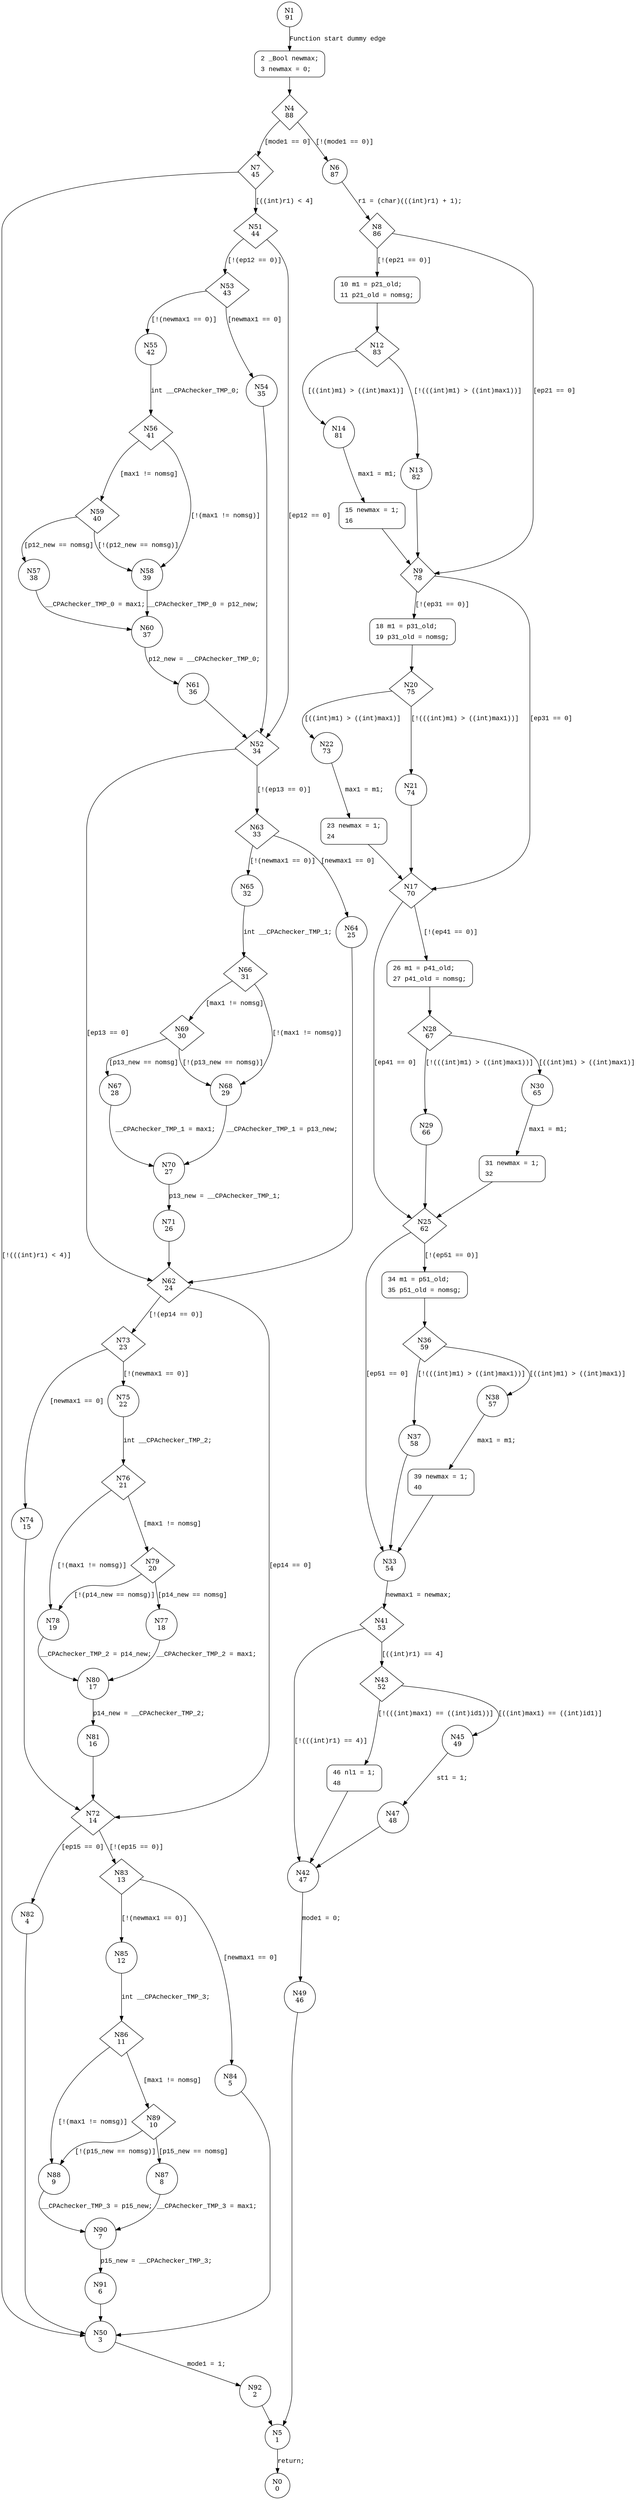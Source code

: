 digraph node1 {
1 [shape="circle" label="N1\n91"]
2 [shape="circle" label="N2\n90"]
4 [shape="diamond" label="N4\n88"]
7 [shape="diamond" label="N7\n45"]
6 [shape="circle" label="N6\n87"]
8 [shape="diamond" label="N8\n86"]
9 [shape="diamond" label="N9\n78"]
10 [shape="circle" label="N10\n85"]
12 [shape="diamond" label="N12\n83"]
14 [shape="circle" label="N14\n81"]
13 [shape="circle" label="N13\n82"]
17 [shape="diamond" label="N17\n70"]
18 [shape="circle" label="N18\n77"]
20 [shape="diamond" label="N20\n75"]
22 [shape="circle" label="N22\n73"]
21 [shape="circle" label="N21\n74"]
25 [shape="diamond" label="N25\n62"]
26 [shape="circle" label="N26\n69"]
28 [shape="diamond" label="N28\n67"]
30 [shape="circle" label="N30\n65"]
29 [shape="circle" label="N29\n66"]
33 [shape="circle" label="N33\n54"]
34 [shape="circle" label="N34\n61"]
36 [shape="diamond" label="N36\n59"]
38 [shape="circle" label="N38\n57"]
37 [shape="circle" label="N37\n58"]
41 [shape="diamond" label="N41\n53"]
43 [shape="diamond" label="N43\n52"]
42 [shape="circle" label="N42\n47"]
49 [shape="circle" label="N49\n46"]
5 [shape="circle" label="N5\n1"]
0 [shape="circle" label="N0\n0"]
45 [shape="circle" label="N45\n49"]
46 [shape="circle" label="N46\n51"]
47 [shape="circle" label="N47\n48"]
39 [shape="circle" label="N39\n56"]
31 [shape="circle" label="N31\n64"]
23 [shape="circle" label="N23\n72"]
15 [shape="circle" label="N15\n80"]
51 [shape="diamond" label="N51\n44"]
50 [shape="circle" label="N50\n3"]
92 [shape="circle" label="N92\n2"]
52 [shape="diamond" label="N52\n34"]
53 [shape="diamond" label="N53\n43"]
54 [shape="circle" label="N54\n35"]
55 [shape="circle" label="N55\n42"]
56 [shape="diamond" label="N56\n41"]
59 [shape="diamond" label="N59\n40"]
58 [shape="circle" label="N58\n39"]
60 [shape="circle" label="N60\n37"]
61 [shape="circle" label="N61\n36"]
62 [shape="diamond" label="N62\n24"]
63 [shape="diamond" label="N63\n33"]
64 [shape="circle" label="N64\n25"]
65 [shape="circle" label="N65\n32"]
66 [shape="diamond" label="N66\n31"]
69 [shape="diamond" label="N69\n30"]
68 [shape="circle" label="N68\n29"]
70 [shape="circle" label="N70\n27"]
71 [shape="circle" label="N71\n26"]
72 [shape="diamond" label="N72\n14"]
73 [shape="diamond" label="N73\n23"]
74 [shape="circle" label="N74\n15"]
75 [shape="circle" label="N75\n22"]
76 [shape="diamond" label="N76\n21"]
79 [shape="diamond" label="N79\n20"]
78 [shape="circle" label="N78\n19"]
80 [shape="circle" label="N80\n17"]
81 [shape="circle" label="N81\n16"]
82 [shape="circle" label="N82\n4"]
83 [shape="diamond" label="N83\n13"]
84 [shape="circle" label="N84\n5"]
85 [shape="circle" label="N85\n12"]
86 [shape="diamond" label="N86\n11"]
89 [shape="diamond" label="N89\n10"]
88 [shape="circle" label="N88\n9"]
90 [shape="circle" label="N90\n7"]
91 [shape="circle" label="N91\n6"]
87 [shape="circle" label="N87\n8"]
77 [shape="circle" label="N77\n18"]
67 [shape="circle" label="N67\n28"]
57 [shape="circle" label="N57\n38"]
2 [style="filled,bold" penwidth="1" fillcolor="white" fontname="Courier New" shape="Mrecord" label=<<table border="0" cellborder="0" cellpadding="3" bgcolor="white"><tr><td align="right">2</td><td align="left">_Bool newmax;</td></tr><tr><td align="right">3</td><td align="left">newmax = 0;</td></tr></table>>]
2 -> 4[label=""]
10 [style="filled,bold" penwidth="1" fillcolor="white" fontname="Courier New" shape="Mrecord" label=<<table border="0" cellborder="0" cellpadding="3" bgcolor="white"><tr><td align="right">10</td><td align="left">m1 = p21_old;</td></tr><tr><td align="right">11</td><td align="left">p21_old = nomsg;</td></tr></table>>]
10 -> 12[label=""]
18 [style="filled,bold" penwidth="1" fillcolor="white" fontname="Courier New" shape="Mrecord" label=<<table border="0" cellborder="0" cellpadding="3" bgcolor="white"><tr><td align="right">18</td><td align="left">m1 = p31_old;</td></tr><tr><td align="right">19</td><td align="left">p31_old = nomsg;</td></tr></table>>]
18 -> 20[label=""]
26 [style="filled,bold" penwidth="1" fillcolor="white" fontname="Courier New" shape="Mrecord" label=<<table border="0" cellborder="0" cellpadding="3" bgcolor="white"><tr><td align="right">26</td><td align="left">m1 = p41_old;</td></tr><tr><td align="right">27</td><td align="left">p41_old = nomsg;</td></tr></table>>]
26 -> 28[label=""]
34 [style="filled,bold" penwidth="1" fillcolor="white" fontname="Courier New" shape="Mrecord" label=<<table border="0" cellborder="0" cellpadding="3" bgcolor="white"><tr><td align="right">34</td><td align="left">m1 = p51_old;</td></tr><tr><td align="right">35</td><td align="left">p51_old = nomsg;</td></tr></table>>]
34 -> 36[label=""]
46 [style="filled,bold" penwidth="1" fillcolor="white" fontname="Courier New" shape="Mrecord" label=<<table border="0" cellborder="0" cellpadding="3" bgcolor="white"><tr><td align="right">46</td><td align="left">nl1 = 1;</td></tr><tr><td align="right">48</td><td align="left"></td></tr></table>>]
46 -> 42[label=""]
39 [style="filled,bold" penwidth="1" fillcolor="white" fontname="Courier New" shape="Mrecord" label=<<table border="0" cellborder="0" cellpadding="3" bgcolor="white"><tr><td align="right">39</td><td align="left">newmax = 1;</td></tr><tr><td align="right">40</td><td align="left"></td></tr></table>>]
39 -> 33[label=""]
31 [style="filled,bold" penwidth="1" fillcolor="white" fontname="Courier New" shape="Mrecord" label=<<table border="0" cellborder="0" cellpadding="3" bgcolor="white"><tr><td align="right">31</td><td align="left">newmax = 1;</td></tr><tr><td align="right">32</td><td align="left"></td></tr></table>>]
31 -> 25[label=""]
23 [style="filled,bold" penwidth="1" fillcolor="white" fontname="Courier New" shape="Mrecord" label=<<table border="0" cellborder="0" cellpadding="3" bgcolor="white"><tr><td align="right">23</td><td align="left">newmax = 1;</td></tr><tr><td align="right">24</td><td align="left"></td></tr></table>>]
23 -> 17[label=""]
15 [style="filled,bold" penwidth="1" fillcolor="white" fontname="Courier New" shape="Mrecord" label=<<table border="0" cellborder="0" cellpadding="3" bgcolor="white"><tr><td align="right">15</td><td align="left">newmax = 1;</td></tr><tr><td align="right">16</td><td align="left"></td></tr></table>>]
15 -> 9[label=""]
1 -> 2 [label="Function start dummy edge" fontname="Courier New"]
4 -> 7 [label="[mode1 == 0]" fontname="Courier New"]
4 -> 6 [label="[!(mode1 == 0)]" fontname="Courier New"]
8 -> 9 [label="[ep21 == 0]" fontname="Courier New"]
8 -> 10 [label="[!(ep21 == 0)]" fontname="Courier New"]
12 -> 14 [label="[((int)m1) > ((int)max1)]" fontname="Courier New"]
12 -> 13 [label="[!(((int)m1) > ((int)max1))]" fontname="Courier New"]
9 -> 17 [label="[ep31 == 0]" fontname="Courier New"]
9 -> 18 [label="[!(ep31 == 0)]" fontname="Courier New"]
20 -> 22 [label="[((int)m1) > ((int)max1)]" fontname="Courier New"]
20 -> 21 [label="[!(((int)m1) > ((int)max1))]" fontname="Courier New"]
17 -> 25 [label="[ep41 == 0]" fontname="Courier New"]
17 -> 26 [label="[!(ep41 == 0)]" fontname="Courier New"]
28 -> 30 [label="[((int)m1) > ((int)max1)]" fontname="Courier New"]
28 -> 29 [label="[!(((int)m1) > ((int)max1))]" fontname="Courier New"]
25 -> 33 [label="[ep51 == 0]" fontname="Courier New"]
25 -> 34 [label="[!(ep51 == 0)]" fontname="Courier New"]
36 -> 38 [label="[((int)m1) > ((int)max1)]" fontname="Courier New"]
36 -> 37 [label="[!(((int)m1) > ((int)max1))]" fontname="Courier New"]
33 -> 41 [label="newmax1 = newmax;" fontname="Courier New"]
41 -> 43 [label="[((int)r1) == 4]" fontname="Courier New"]
41 -> 42 [label="[!(((int)r1) == 4)]" fontname="Courier New"]
42 -> 49 [label="mode1 = 0;" fontname="Courier New"]
5 -> 0 [label="return;" fontname="Courier New"]
43 -> 45 [label="[((int)max1) == ((int)id1)]" fontname="Courier New"]
43 -> 46 [label="[!(((int)max1) == ((int)id1))]" fontname="Courier New"]
45 -> 47 [label="st1 = 1;" fontname="Courier New"]
38 -> 39 [label="max1 = m1;" fontname="Courier New"]
30 -> 31 [label="max1 = m1;" fontname="Courier New"]
22 -> 23 [label="max1 = m1;" fontname="Courier New"]
14 -> 15 [label="max1 = m1;" fontname="Courier New"]
7 -> 51 [label="[((int)r1) < 4]" fontname="Courier New"]
7 -> 50 [label="[!(((int)r1) < 4)]" fontname="Courier New"]
50 -> 92 [label="mode1 = 1;" fontname="Courier New"]
51 -> 52 [label="[ep12 == 0]" fontname="Courier New"]
51 -> 53 [label="[!(ep12 == 0)]" fontname="Courier New"]
53 -> 54 [label="[newmax1 == 0]" fontname="Courier New"]
53 -> 55 [label="[!(newmax1 == 0)]" fontname="Courier New"]
56 -> 59 [label="[max1 != nomsg]" fontname="Courier New"]
56 -> 58 [label="[!(max1 != nomsg)]" fontname="Courier New"]
58 -> 60 [label="__CPAchecker_TMP_0 = p12_new;" fontname="Courier New"]
60 -> 61 [label="p12_new = __CPAchecker_TMP_0;" fontname="Courier New"]
52 -> 62 [label="[ep13 == 0]" fontname="Courier New"]
52 -> 63 [label="[!(ep13 == 0)]" fontname="Courier New"]
63 -> 64 [label="[newmax1 == 0]" fontname="Courier New"]
63 -> 65 [label="[!(newmax1 == 0)]" fontname="Courier New"]
66 -> 69 [label="[max1 != nomsg]" fontname="Courier New"]
66 -> 68 [label="[!(max1 != nomsg)]" fontname="Courier New"]
68 -> 70 [label="__CPAchecker_TMP_1 = p13_new;" fontname="Courier New"]
70 -> 71 [label="p13_new = __CPAchecker_TMP_1;" fontname="Courier New"]
62 -> 72 [label="[ep14 == 0]" fontname="Courier New"]
62 -> 73 [label="[!(ep14 == 0)]" fontname="Courier New"]
73 -> 74 [label="[newmax1 == 0]" fontname="Courier New"]
73 -> 75 [label="[!(newmax1 == 0)]" fontname="Courier New"]
76 -> 79 [label="[max1 != nomsg]" fontname="Courier New"]
76 -> 78 [label="[!(max1 != nomsg)]" fontname="Courier New"]
78 -> 80 [label="__CPAchecker_TMP_2 = p14_new;" fontname="Courier New"]
80 -> 81 [label="p14_new = __CPAchecker_TMP_2;" fontname="Courier New"]
72 -> 82 [label="[ep15 == 0]" fontname="Courier New"]
72 -> 83 [label="[!(ep15 == 0)]" fontname="Courier New"]
83 -> 84 [label="[newmax1 == 0]" fontname="Courier New"]
83 -> 85 [label="[!(newmax1 == 0)]" fontname="Courier New"]
86 -> 89 [label="[max1 != nomsg]" fontname="Courier New"]
86 -> 88 [label="[!(max1 != nomsg)]" fontname="Courier New"]
88 -> 90 [label="__CPAchecker_TMP_3 = p15_new;" fontname="Courier New"]
90 -> 91 [label="p15_new = __CPAchecker_TMP_3;" fontname="Courier New"]
89 -> 87 [label="[p15_new == nomsg]" fontname="Courier New"]
89 -> 88 [label="[!(p15_new == nomsg)]" fontname="Courier New"]
84 -> 50 [label="" fontname="Courier New"]
79 -> 77 [label="[p14_new == nomsg]" fontname="Courier New"]
79 -> 78 [label="[!(p14_new == nomsg)]" fontname="Courier New"]
74 -> 72 [label="" fontname="Courier New"]
69 -> 67 [label="[p13_new == nomsg]" fontname="Courier New"]
69 -> 68 [label="[!(p13_new == nomsg)]" fontname="Courier New"]
64 -> 62 [label="" fontname="Courier New"]
59 -> 57 [label="[p12_new == nomsg]" fontname="Courier New"]
59 -> 58 [label="[!(p12_new == nomsg)]" fontname="Courier New"]
54 -> 52 [label="" fontname="Courier New"]
6 -> 8 [label="r1 = (char)(((int)r1) + 1);" fontname="Courier New"]
13 -> 9 [label="" fontname="Courier New"]
21 -> 17 [label="" fontname="Courier New"]
29 -> 25 [label="" fontname="Courier New"]
37 -> 33 [label="" fontname="Courier New"]
49 -> 5 [label="" fontname="Courier New"]
47 -> 42 [label="" fontname="Courier New"]
92 -> 5 [label="" fontname="Courier New"]
55 -> 56 [label="int __CPAchecker_TMP_0;" fontname="Courier New"]
61 -> 52 [label="" fontname="Courier New"]
65 -> 66 [label="int __CPAchecker_TMP_1;" fontname="Courier New"]
71 -> 62 [label="" fontname="Courier New"]
75 -> 76 [label="int __CPAchecker_TMP_2;" fontname="Courier New"]
81 -> 72 [label="" fontname="Courier New"]
85 -> 86 [label="int __CPAchecker_TMP_3;" fontname="Courier New"]
91 -> 50 [label="" fontname="Courier New"]
87 -> 90 [label="__CPAchecker_TMP_3 = max1;" fontname="Courier New"]
82 -> 50 [label="" fontname="Courier New"]
77 -> 80 [label="__CPAchecker_TMP_2 = max1;" fontname="Courier New"]
67 -> 70 [label="__CPAchecker_TMP_1 = max1;" fontname="Courier New"]
57 -> 60 [label="__CPAchecker_TMP_0 = max1;" fontname="Courier New"]
}